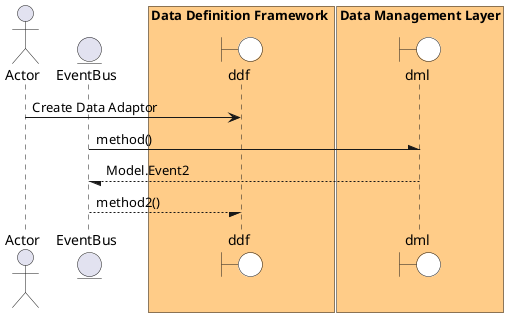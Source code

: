 @startuml

actor "Actor"


entity EventBus

box Data Definition Framework #ffcc88
    boundary ddf #white
end box



"Actor" -> ddf: Create Data Adaptor



box "Data Management Layer" #ffcc88
    boundary dml #white
end box
EventBus -\ dml: method()
dml --/ EventBus: Model.Event2

EventBus --/ ddf : method2()
@enduml
